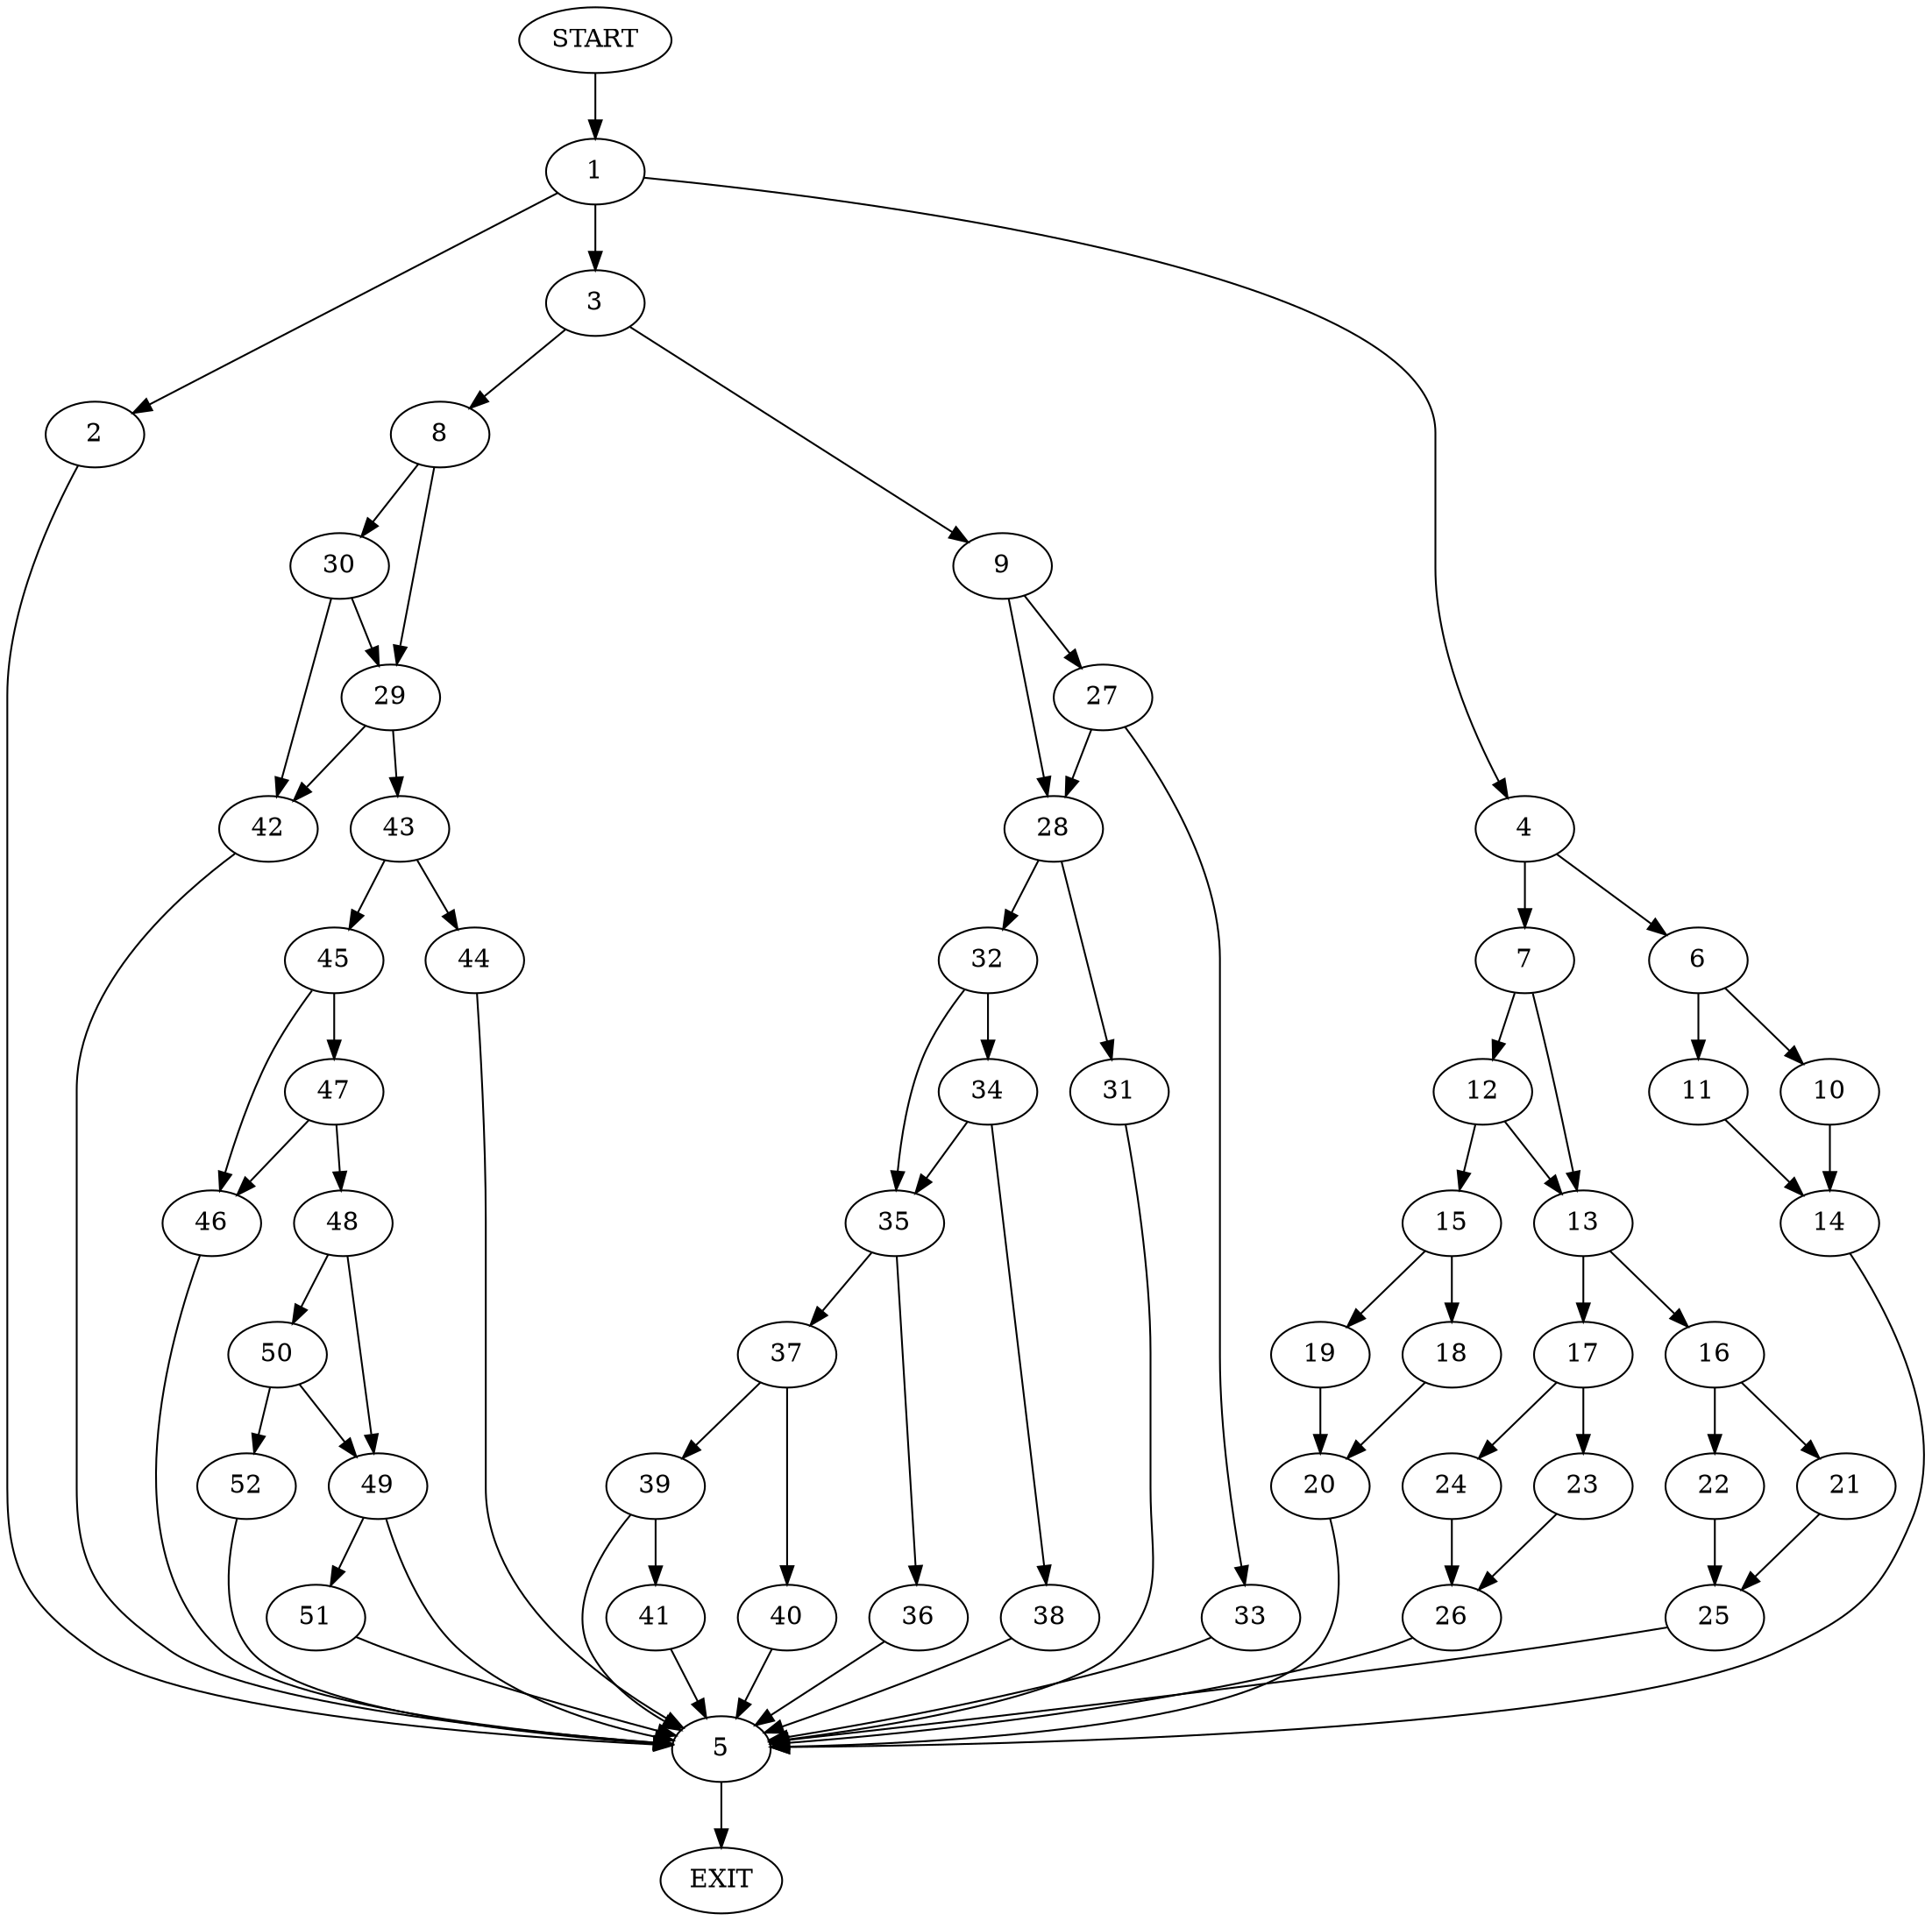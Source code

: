 digraph {
0 [label="START"]
53 [label="EXIT"]
0 -> 1
1 -> 2
1 -> 3
1 -> 4
2 -> 5
4 -> 6
4 -> 7
3 -> 8
3 -> 9
6 -> 10
6 -> 11
7 -> 12
7 -> 13
11 -> 14
10 -> 14
14 -> 5
5 -> 53
12 -> 15
12 -> 13
13 -> 16
13 -> 17
15 -> 18
15 -> 19
18 -> 20
19 -> 20
20 -> 5
16 -> 21
16 -> 22
17 -> 23
17 -> 24
21 -> 25
22 -> 25
25 -> 5
23 -> 26
24 -> 26
26 -> 5
9 -> 27
9 -> 28
8 -> 29
8 -> 30
28 -> 31
28 -> 32
27 -> 28
27 -> 33
33 -> 5
32 -> 34
32 -> 35
31 -> 5
35 -> 36
35 -> 37
34 -> 38
34 -> 35
38 -> 5
37 -> 39
37 -> 40
36 -> 5
40 -> 5
39 -> 5
39 -> 41
41 -> 5
30 -> 29
30 -> 42
29 -> 43
29 -> 42
42 -> 5
43 -> 44
43 -> 45
45 -> 46
45 -> 47
44 -> 5
47 -> 48
47 -> 46
46 -> 5
48 -> 49
48 -> 50
49 -> 5
49 -> 51
50 -> 49
50 -> 52
52 -> 5
51 -> 5
}
